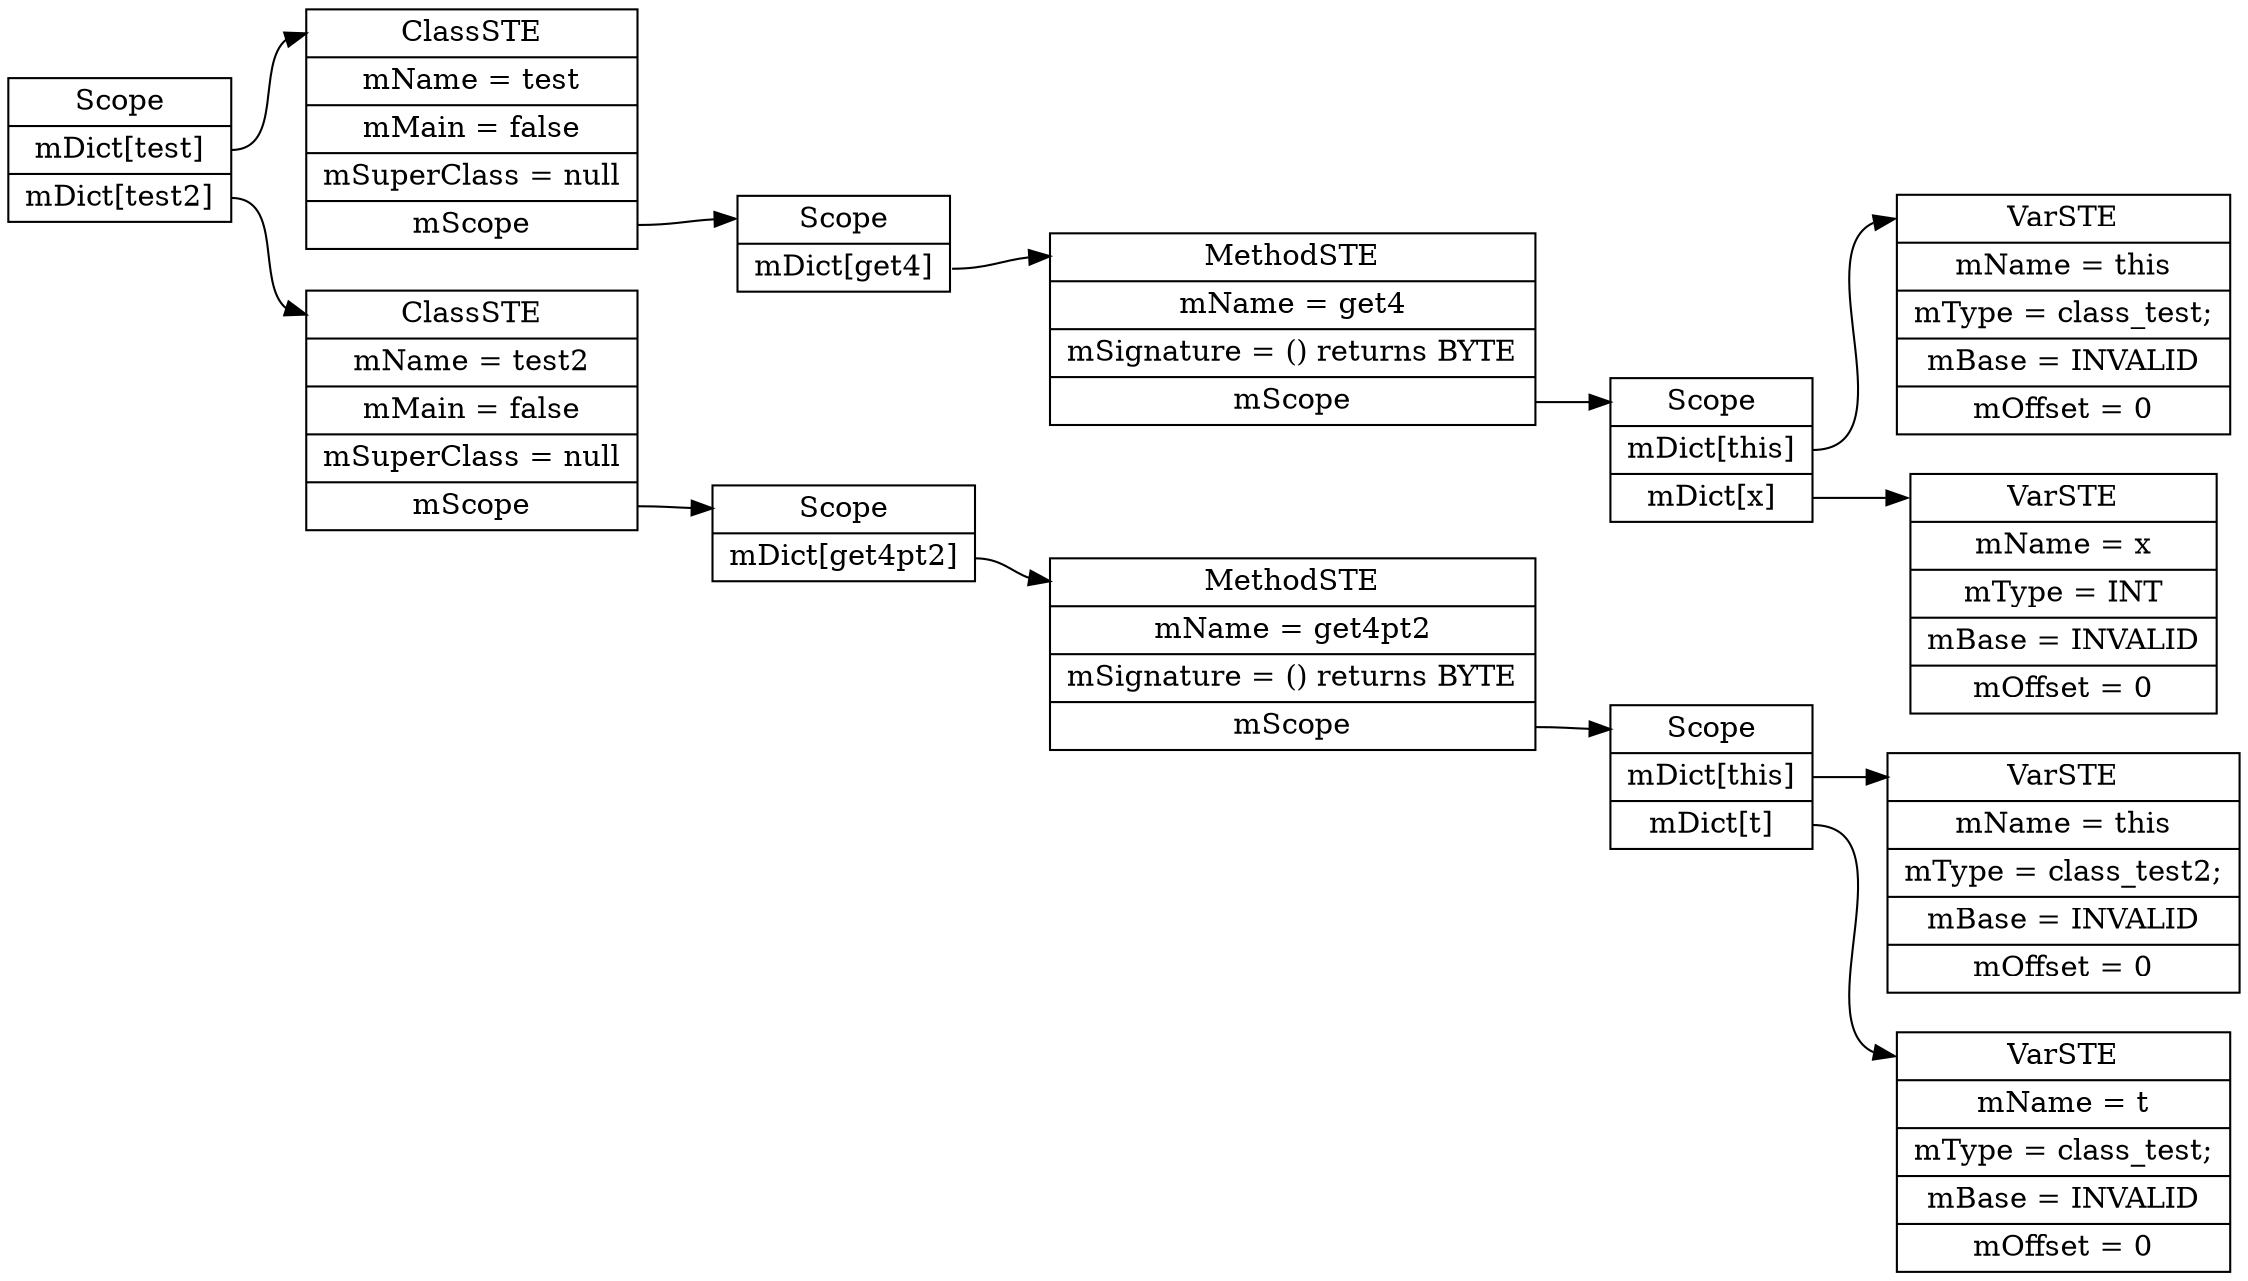 digraph SymTable {
	graph [rankdir="LR"];
	node [shape=record];
	0 [label=" <f0> Scope | <f1> mDict\[test\] | <f2> mDict\[test2\] "];
	0:<f1> -> 1:<f0>;
	1 [label=" <f0> ClassSTE | <f1> mName = test| <f2> mMain = false| <f3> mSuperClass = null| <f4> mScope "];
	1:<f4> -> 2:<f0>;
	2 [label=" <f0> Scope | <f1> mDict\[get4\] "];
	2:<f1> -> 3:<f0>;
	3 [label=" <f0> MethodSTE | <f1> mName = get4| <f2> mSignature = () returns BYTE| <f3> mScope "];
	3:<f3> -> 4:<f0>;
	4 [label=" <f0> Scope | <f1> mDict\[this\] | <f2> mDict\[x\] "];
	4:<f1> -> 5:<f0>;
	5 [label=" <f0> VarSTE | <f1> mName = this| <f2> mType = class_test;| <f3> mBase = INVALID| <f4> mOffset = 0"];
	4:<f2> -> 6:<f0>;
	6 [label=" <f0> VarSTE | <f1> mName = x| <f2> mType = INT| <f3> mBase = INVALID| <f4> mOffset = 0"];
	0:<f2> -> 7:<f0>;
	7 [label=" <f0> ClassSTE | <f1> mName = test2| <f2> mMain = false| <f3> mSuperClass = null| <f4> mScope "];
	7:<f4> -> 8:<f0>;
	8 [label=" <f0> Scope | <f1> mDict\[get4pt2\] "];
	8:<f1> -> 9:<f0>;
	9 [label=" <f0> MethodSTE | <f1> mName = get4pt2| <f2> mSignature = () returns BYTE| <f3> mScope "];
	9:<f3> -> 10:<f0>;
	10 [label=" <f0> Scope | <f1> mDict\[this\] | <f2> mDict\[t\] "];
	10:<f1> -> 11:<f0>;
	11 [label=" <f0> VarSTE | <f1> mName = this| <f2> mType = class_test2;| <f3> mBase = INVALID| <f4> mOffset = 0"];
	10:<f2> -> 12:<f0>;
	12 [label=" <f0> VarSTE | <f1> mName = t| <f2> mType = class_test;| <f3> mBase = INVALID| <f4> mOffset = 0"];
}
